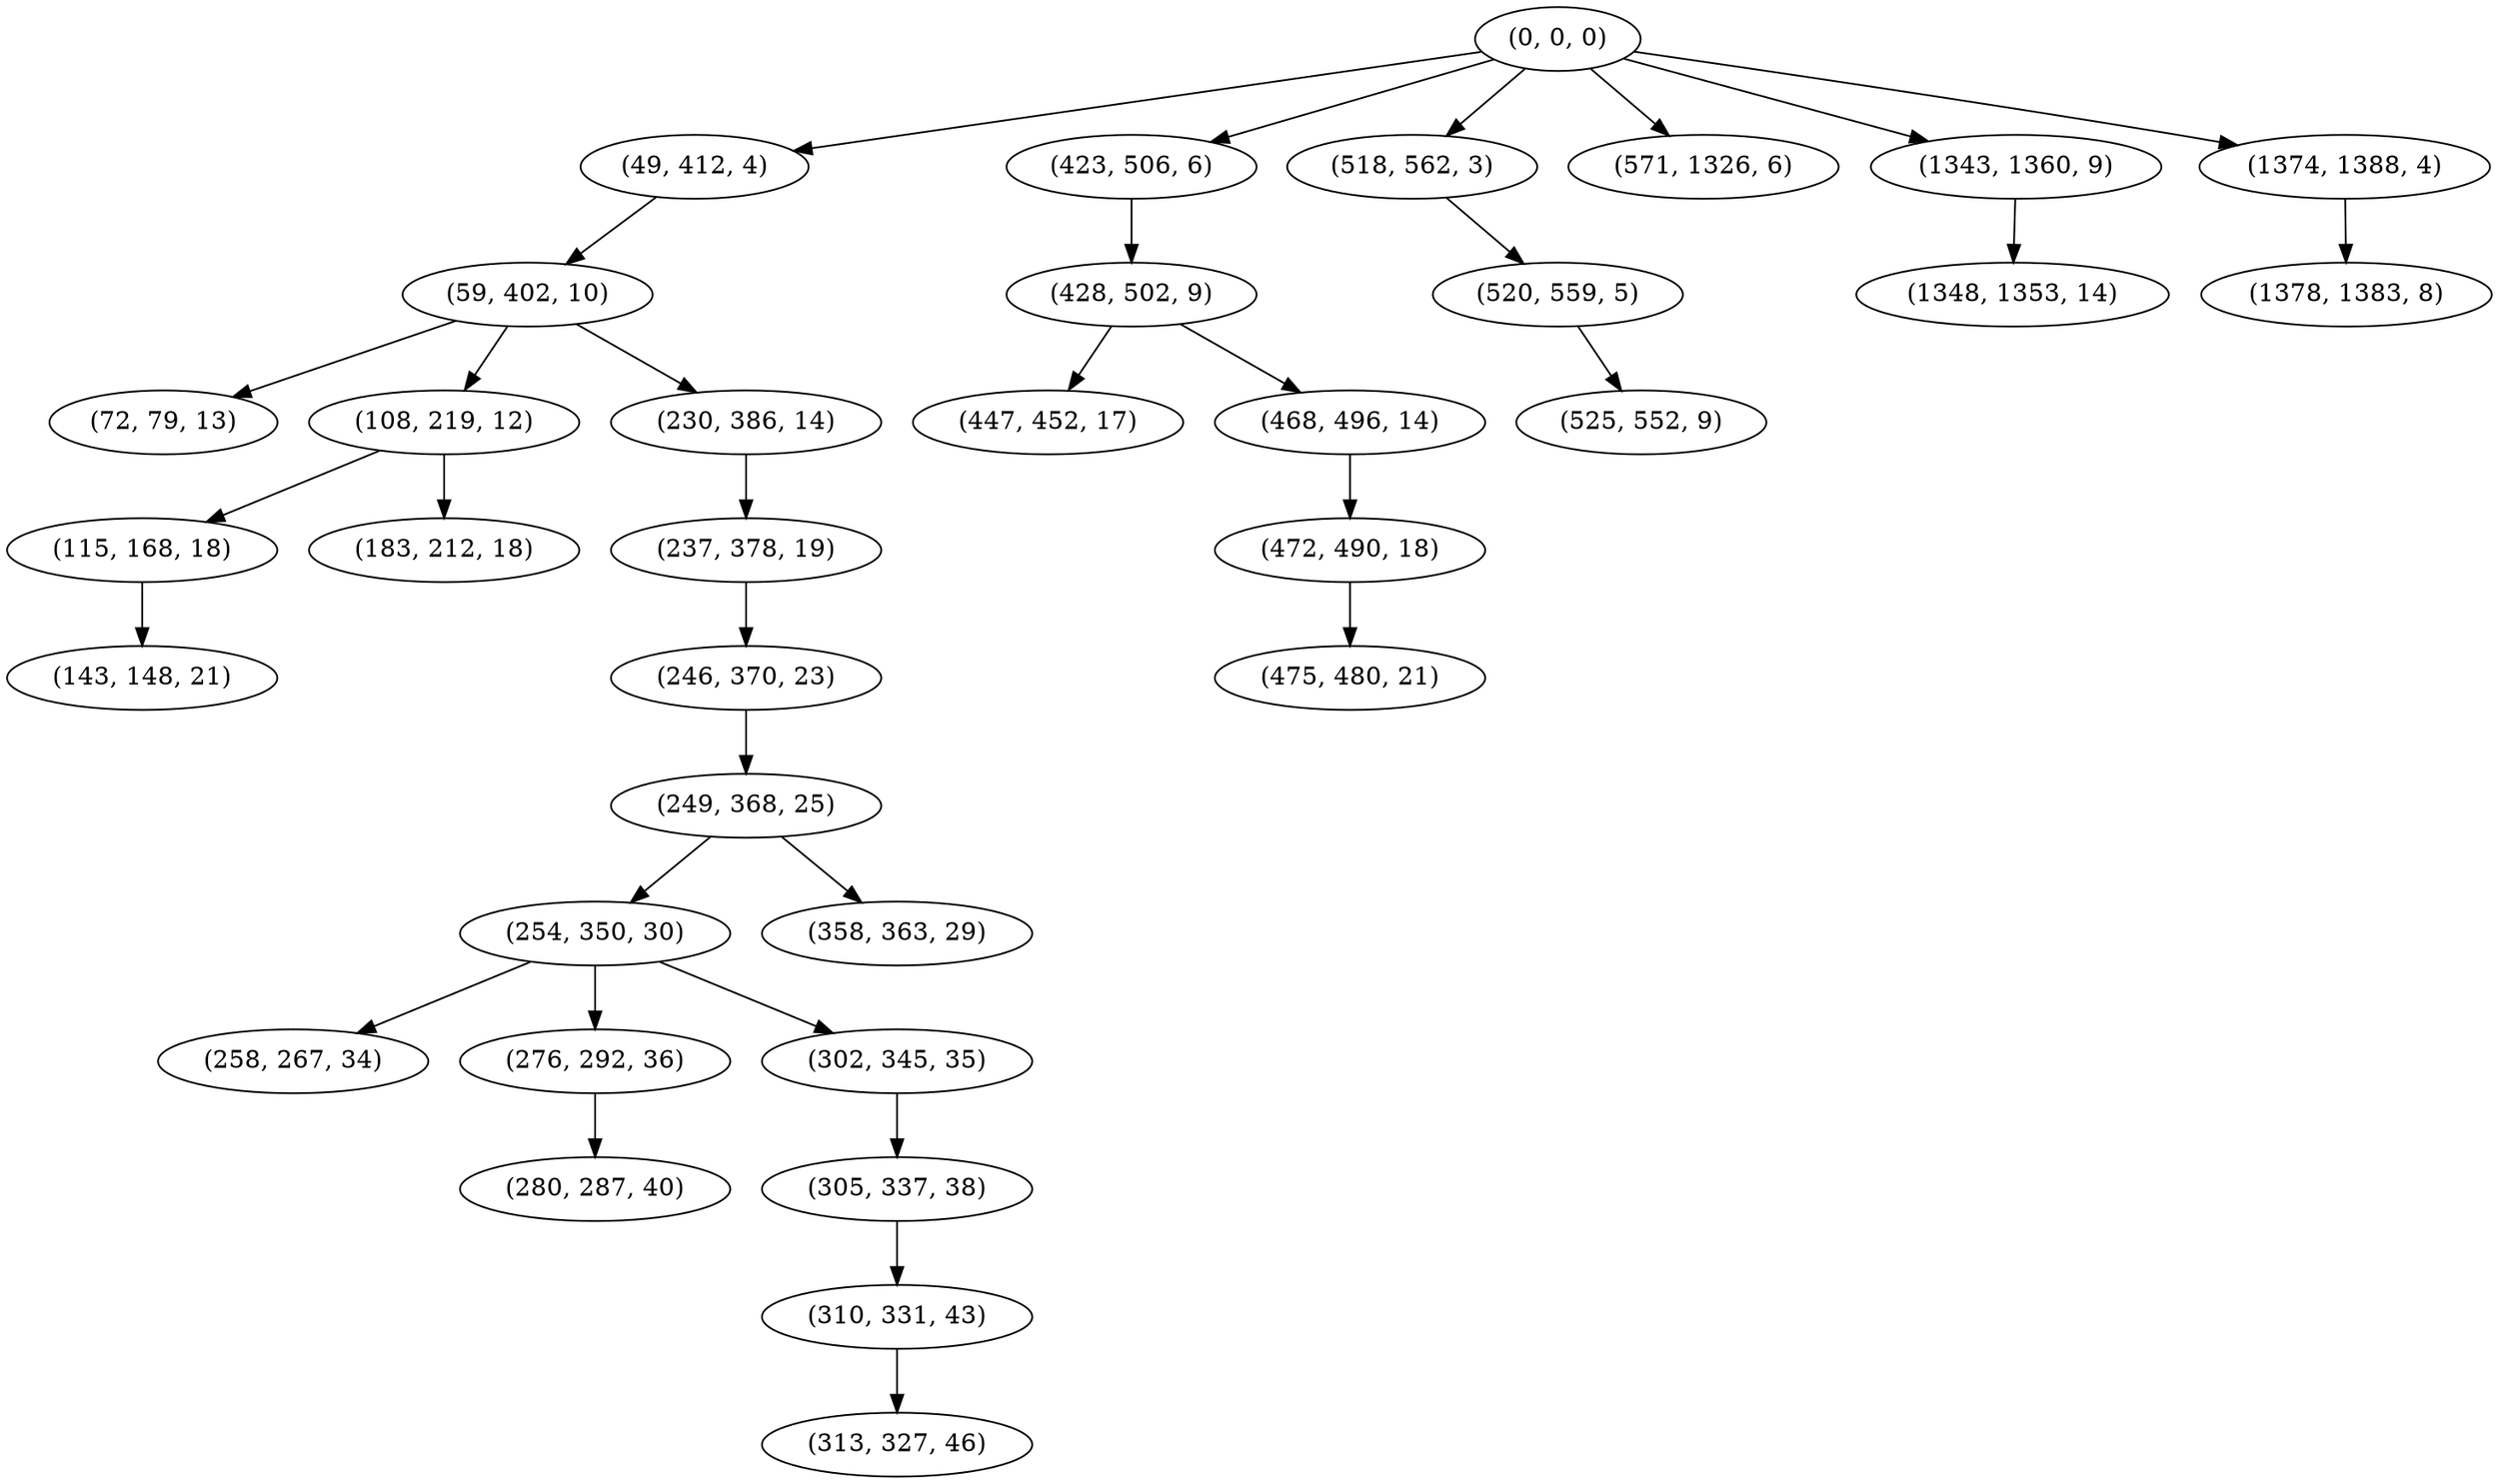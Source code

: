 digraph tree {
    "(0, 0, 0)";
    "(49, 412, 4)";
    "(59, 402, 10)";
    "(72, 79, 13)";
    "(108, 219, 12)";
    "(115, 168, 18)";
    "(143, 148, 21)";
    "(183, 212, 18)";
    "(230, 386, 14)";
    "(237, 378, 19)";
    "(246, 370, 23)";
    "(249, 368, 25)";
    "(254, 350, 30)";
    "(258, 267, 34)";
    "(276, 292, 36)";
    "(280, 287, 40)";
    "(302, 345, 35)";
    "(305, 337, 38)";
    "(310, 331, 43)";
    "(313, 327, 46)";
    "(358, 363, 29)";
    "(423, 506, 6)";
    "(428, 502, 9)";
    "(447, 452, 17)";
    "(468, 496, 14)";
    "(472, 490, 18)";
    "(475, 480, 21)";
    "(518, 562, 3)";
    "(520, 559, 5)";
    "(525, 552, 9)";
    "(571, 1326, 6)";
    "(1343, 1360, 9)";
    "(1348, 1353, 14)";
    "(1374, 1388, 4)";
    "(1378, 1383, 8)";
    "(0, 0, 0)" -> "(49, 412, 4)";
    "(0, 0, 0)" -> "(423, 506, 6)";
    "(0, 0, 0)" -> "(518, 562, 3)";
    "(0, 0, 0)" -> "(571, 1326, 6)";
    "(0, 0, 0)" -> "(1343, 1360, 9)";
    "(0, 0, 0)" -> "(1374, 1388, 4)";
    "(49, 412, 4)" -> "(59, 402, 10)";
    "(59, 402, 10)" -> "(72, 79, 13)";
    "(59, 402, 10)" -> "(108, 219, 12)";
    "(59, 402, 10)" -> "(230, 386, 14)";
    "(108, 219, 12)" -> "(115, 168, 18)";
    "(108, 219, 12)" -> "(183, 212, 18)";
    "(115, 168, 18)" -> "(143, 148, 21)";
    "(230, 386, 14)" -> "(237, 378, 19)";
    "(237, 378, 19)" -> "(246, 370, 23)";
    "(246, 370, 23)" -> "(249, 368, 25)";
    "(249, 368, 25)" -> "(254, 350, 30)";
    "(249, 368, 25)" -> "(358, 363, 29)";
    "(254, 350, 30)" -> "(258, 267, 34)";
    "(254, 350, 30)" -> "(276, 292, 36)";
    "(254, 350, 30)" -> "(302, 345, 35)";
    "(276, 292, 36)" -> "(280, 287, 40)";
    "(302, 345, 35)" -> "(305, 337, 38)";
    "(305, 337, 38)" -> "(310, 331, 43)";
    "(310, 331, 43)" -> "(313, 327, 46)";
    "(423, 506, 6)" -> "(428, 502, 9)";
    "(428, 502, 9)" -> "(447, 452, 17)";
    "(428, 502, 9)" -> "(468, 496, 14)";
    "(468, 496, 14)" -> "(472, 490, 18)";
    "(472, 490, 18)" -> "(475, 480, 21)";
    "(518, 562, 3)" -> "(520, 559, 5)";
    "(520, 559, 5)" -> "(525, 552, 9)";
    "(1343, 1360, 9)" -> "(1348, 1353, 14)";
    "(1374, 1388, 4)" -> "(1378, 1383, 8)";
}
